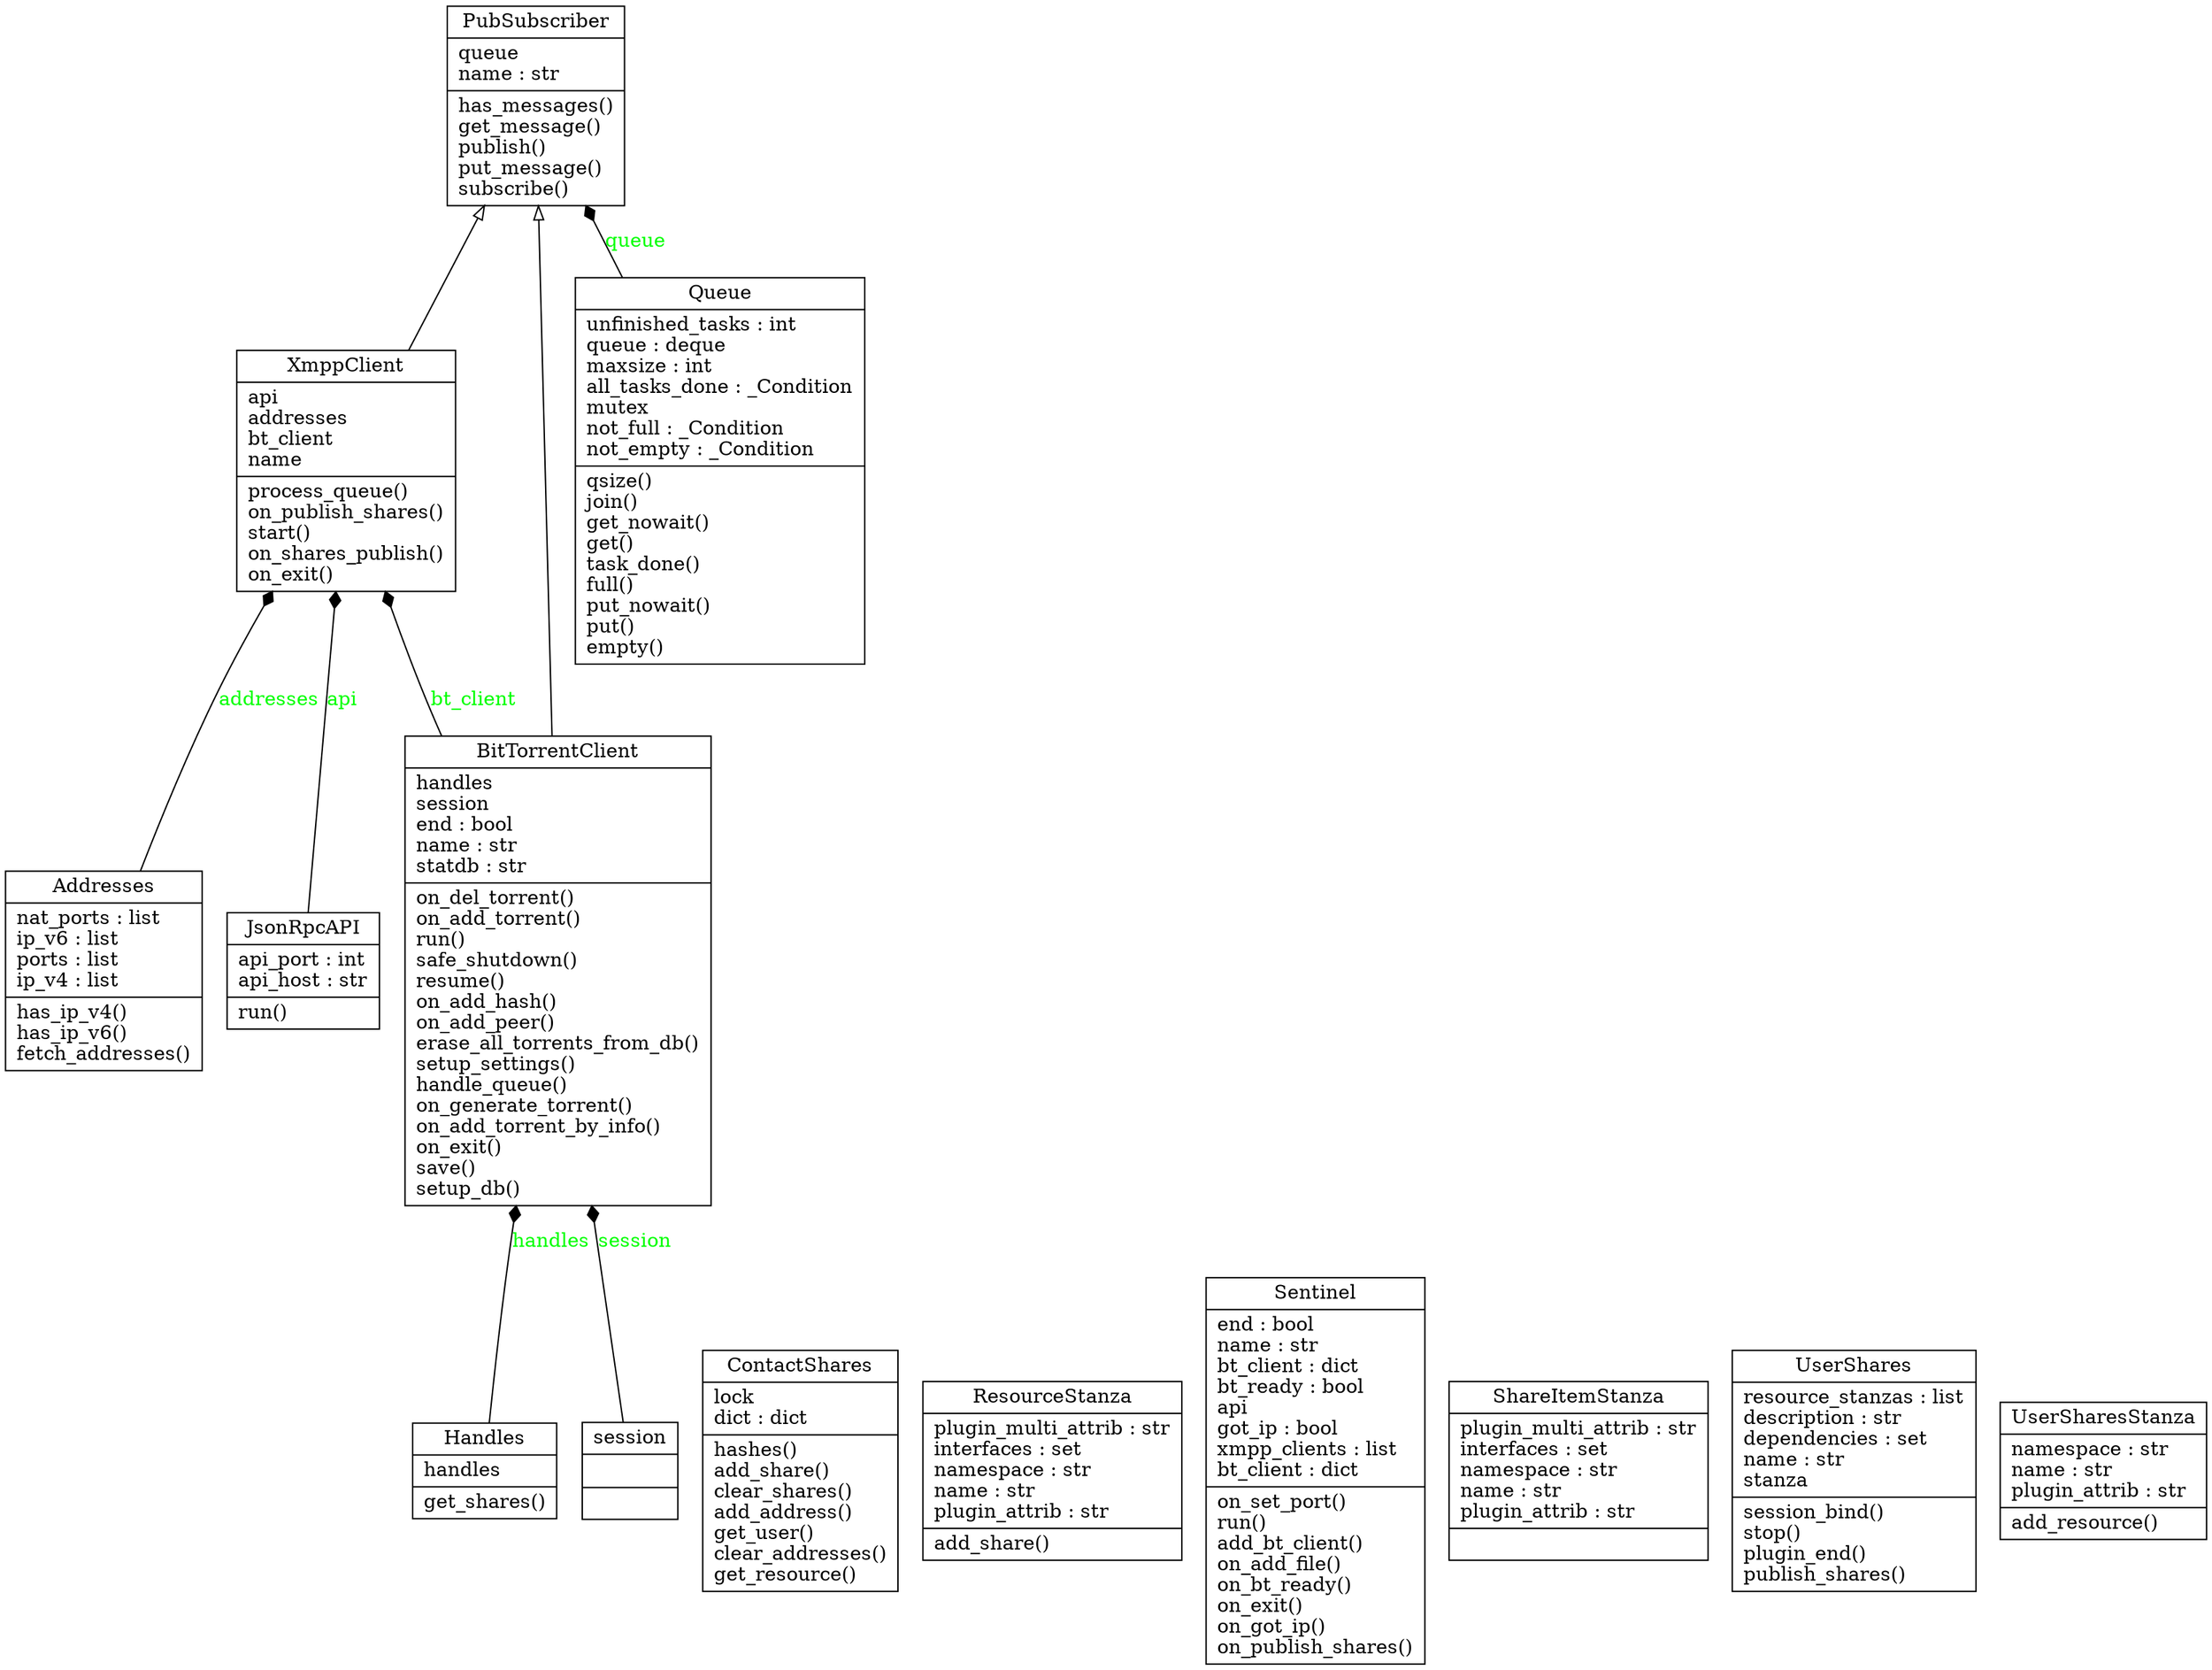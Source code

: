 digraph "classes_bitween" {
charset="utf-8"
rankdir=BT
"0" [label="{Addresses|nat_ports : list\lip_v6 : list\lports : list\lip_v4 : list\l|has_ip_v4()\lhas_ip_v6()\lfetch_addresses()\l}", shape="record"];
"1" [label="{BitTorrentClient|handles\lsession\lend : bool\lname : str\lstatdb : str\l|on_del_torrent()\lon_add_torrent()\lrun()\lsafe_shutdown()\lresume()\lon_add_hash()\lon_add_peer()\lerase_all_torrents_from_db()\lsetup_settings()\lhandle_queue()\lon_generate_torrent()\lon_add_torrent_by_info()\lon_exit()\lsave()\lsetup_db()\l}", shape="record"];
"2" [label="{ContactShares|lock\ldict : dict\l|hashes()\ladd_share()\lclear_shares()\ladd_address()\lget_user()\lclear_addresses()\lget_resource()\l}", shape="record"];
"3" [label="{Handles|handles\l|get_shares()\l}", shape="record"];
"4" [label="{JsonRpcAPI|api_port : int\lapi_host : str\l|run()\l}", shape="record"];
"5" [label="{PubSubscriber|queue\lname : str\l|has_messages()\lget_message()\lpublish()\lput_message()\lsubscribe()\l}", shape="record"];
"6" [label="{Queue|unfinished_tasks : int\lqueue : deque\lmaxsize : int\lall_tasks_done : _Condition\lmutex\lnot_full : _Condition\lnot_empty : _Condition\l|qsize()\ljoin()\lget_nowait()\lget()\ltask_done()\lfull()\lput_nowait()\lput()\lempty()\l}", shape="record"];
"7" [label="{ResourceStanza|plugin_multi_attrib : str\linterfaces : set\lnamespace : str\lname : str\lplugin_attrib : str\l|add_share()\l}", shape="record"];
"8" [label="{Sentinel|end : bool\lname : str\lbt_client : dict\lbt_ready : bool\lapi\lgot_ip : bool\lxmpp_clients : list\lbt_client : dict\l|on_set_port()\lrun()\ladd_bt_client()\lon_add_file()\lon_bt_ready()\lon_exit()\lon_got_ip()\lon_publish_shares()\l}", shape="record"];
"9" [label="{ShareItemStanza|plugin_multi_attrib : str\linterfaces : set\lnamespace : str\lname : str\lplugin_attrib : str\l|}", shape="record"];
"10" [label="{UserShares|resource_stanzas : list\ldescription : str\ldependencies : set\lname : str\lstanza\l|session_bind()\lstop()\lplugin_end()\lpublish_shares()\l}", shape="record"];
"11" [label="{UserSharesStanza|namespace : str\lname : str\lplugin_attrib : str\l|add_resource()\l}", shape="record"];
"12" [label="{XmppClient|api\laddresses\lbt_client\lname\l|process_queue()\lon_publish_shares()\lstart()\lon_shares_publish()\lon_exit()\l}", shape="record"];
"13" [label="{session|\l|}", shape="record"];
"1" -> "5" [arrowhead="empty", arrowtail="none"];
"12" -> "5" [arrowhead="empty", arrowtail="none"];
"0" -> "12" [arrowhead="diamond", arrowtail="none", fontcolor="green", label="addresses", style="solid"];
"1" -> "12" [arrowhead="diamond", arrowtail="none", fontcolor="green", label="bt_client", style="solid"];
"3" -> "1" [arrowhead="diamond", arrowtail="none", fontcolor="green", label="handles", style="solid"];
"4" -> "12" [arrowhead="diamond", arrowtail="none", fontcolor="green", label="api", style="solid"];
"6" -> "5" [arrowhead="diamond", arrowtail="none", fontcolor="green", label="queue", style="solid"];
"13" -> "1" [arrowhead="diamond", arrowtail="none", fontcolor="green", label="session", style="solid"];
}
